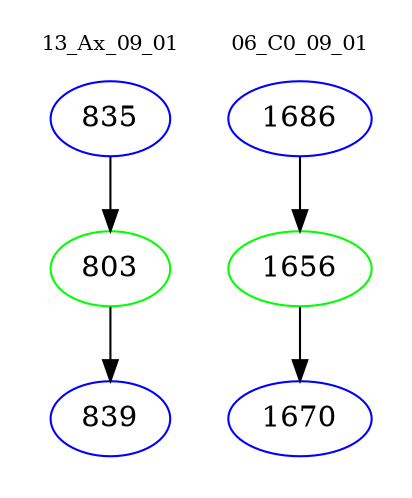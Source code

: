 digraph{
subgraph cluster_0 {
color = white
label = "13_Ax_09_01";
fontsize=10;
T0_835 [label="835", color="blue"]
T0_835 -> T0_803 [color="black"]
T0_803 [label="803", color="green"]
T0_803 -> T0_839 [color="black"]
T0_839 [label="839", color="blue"]
}
subgraph cluster_1 {
color = white
label = "06_C0_09_01";
fontsize=10;
T1_1686 [label="1686", color="blue"]
T1_1686 -> T1_1656 [color="black"]
T1_1656 [label="1656", color="green"]
T1_1656 -> T1_1670 [color="black"]
T1_1670 [label="1670", color="blue"]
}
}
